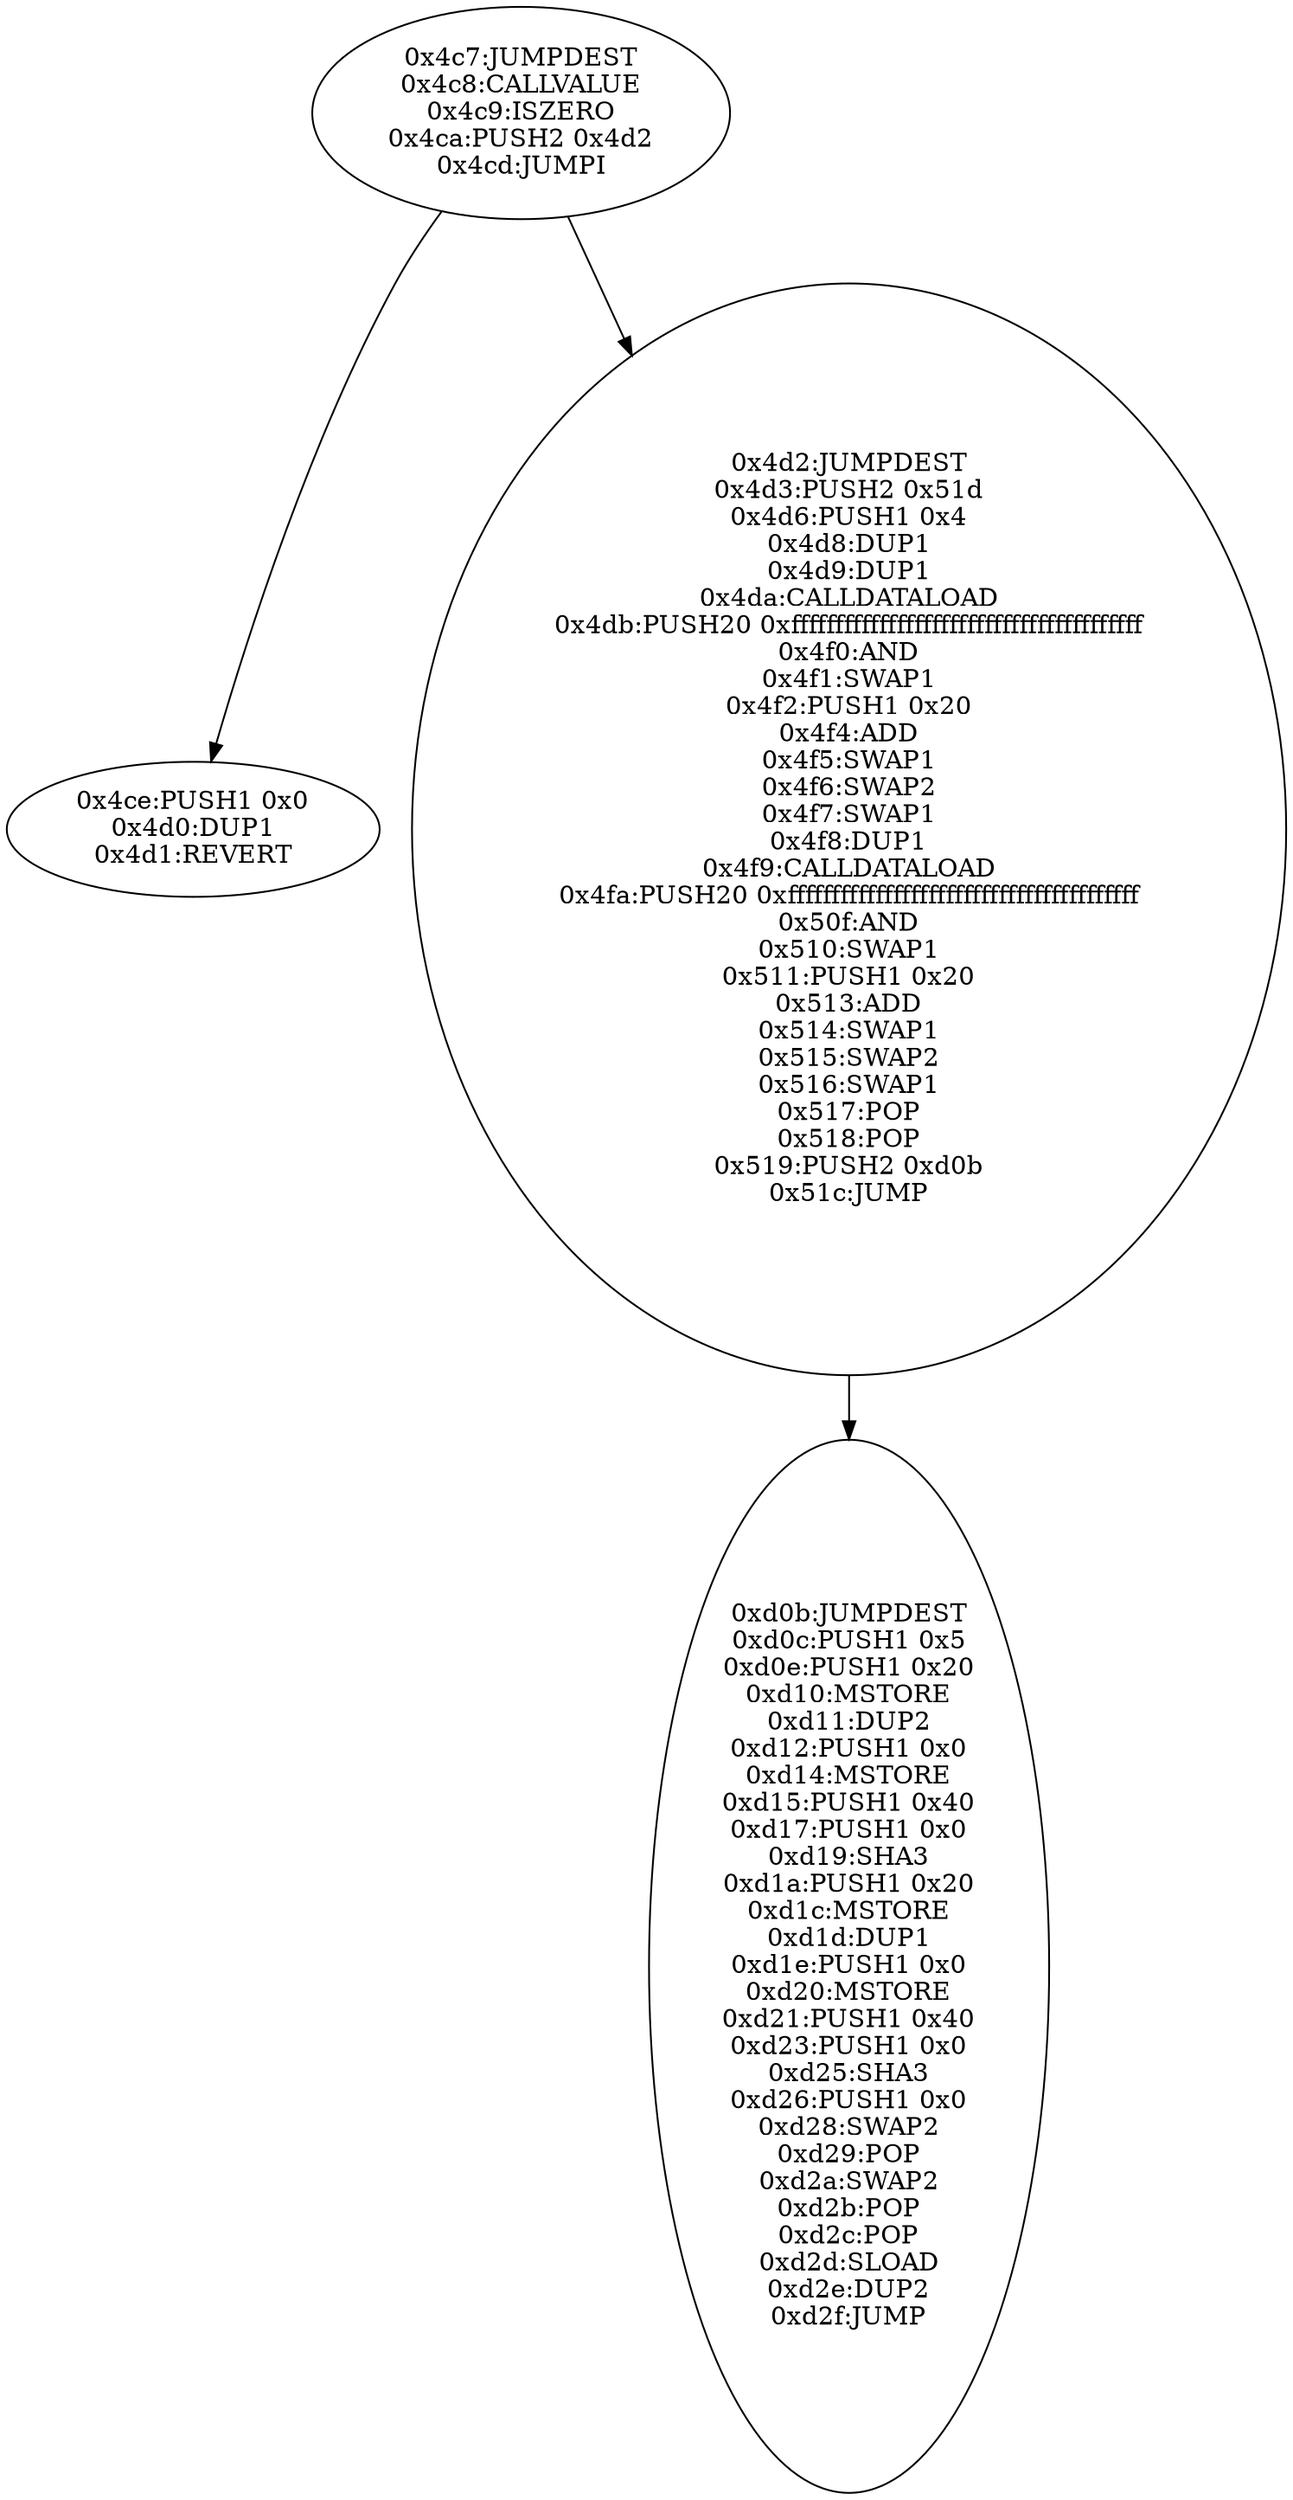 digraph{
1223[label="0x4c7:JUMPDEST
0x4c8:CALLVALUE
0x4c9:ISZERO
0x4ca:PUSH2 0x4d2
0x4cd:JUMPI"]
1223 -> 1230
1223 -> 1234
1230[label="0x4ce:PUSH1 0x0
0x4d0:DUP1
0x4d1:REVERT"]
1234[label="0x4d2:JUMPDEST
0x4d3:PUSH2 0x51d
0x4d6:PUSH1 0x4
0x4d8:DUP1
0x4d9:DUP1
0x4da:CALLDATALOAD
0x4db:PUSH20 0xffffffffffffffffffffffffffffffffffffffff
0x4f0:AND
0x4f1:SWAP1
0x4f2:PUSH1 0x20
0x4f4:ADD
0x4f5:SWAP1
0x4f6:SWAP2
0x4f7:SWAP1
0x4f8:DUP1
0x4f9:CALLDATALOAD
0x4fa:PUSH20 0xffffffffffffffffffffffffffffffffffffffff
0x50f:AND
0x510:SWAP1
0x511:PUSH1 0x20
0x513:ADD
0x514:SWAP1
0x515:SWAP2
0x516:SWAP1
0x517:POP
0x518:POP
0x519:PUSH2 0xd0b
0x51c:JUMP"]
1234 -> 3339
3339[label="0xd0b:JUMPDEST
0xd0c:PUSH1 0x5
0xd0e:PUSH1 0x20
0xd10:MSTORE
0xd11:DUP2
0xd12:PUSH1 0x0
0xd14:MSTORE
0xd15:PUSH1 0x40
0xd17:PUSH1 0x0
0xd19:SHA3
0xd1a:PUSH1 0x20
0xd1c:MSTORE
0xd1d:DUP1
0xd1e:PUSH1 0x0
0xd20:MSTORE
0xd21:PUSH1 0x40
0xd23:PUSH1 0x0
0xd25:SHA3
0xd26:PUSH1 0x0
0xd28:SWAP2
0xd29:POP
0xd2a:SWAP2
0xd2b:POP
0xd2c:POP
0xd2d:SLOAD
0xd2e:DUP2
0xd2f:JUMP"]

}